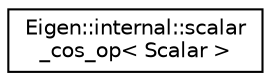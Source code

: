digraph "Graphical Class Hierarchy"
{
  edge [fontname="Helvetica",fontsize="10",labelfontname="Helvetica",labelfontsize="10"];
  node [fontname="Helvetica",fontsize="10",shape=record];
  rankdir="LR";
  Node1 [label="Eigen::internal::scalar\l_cos_op\< Scalar \>",height=0.2,width=0.4,color="black", fillcolor="white", style="filled",URL="$struct_eigen_1_1internal_1_1scalar__cos__op.html"];
}
